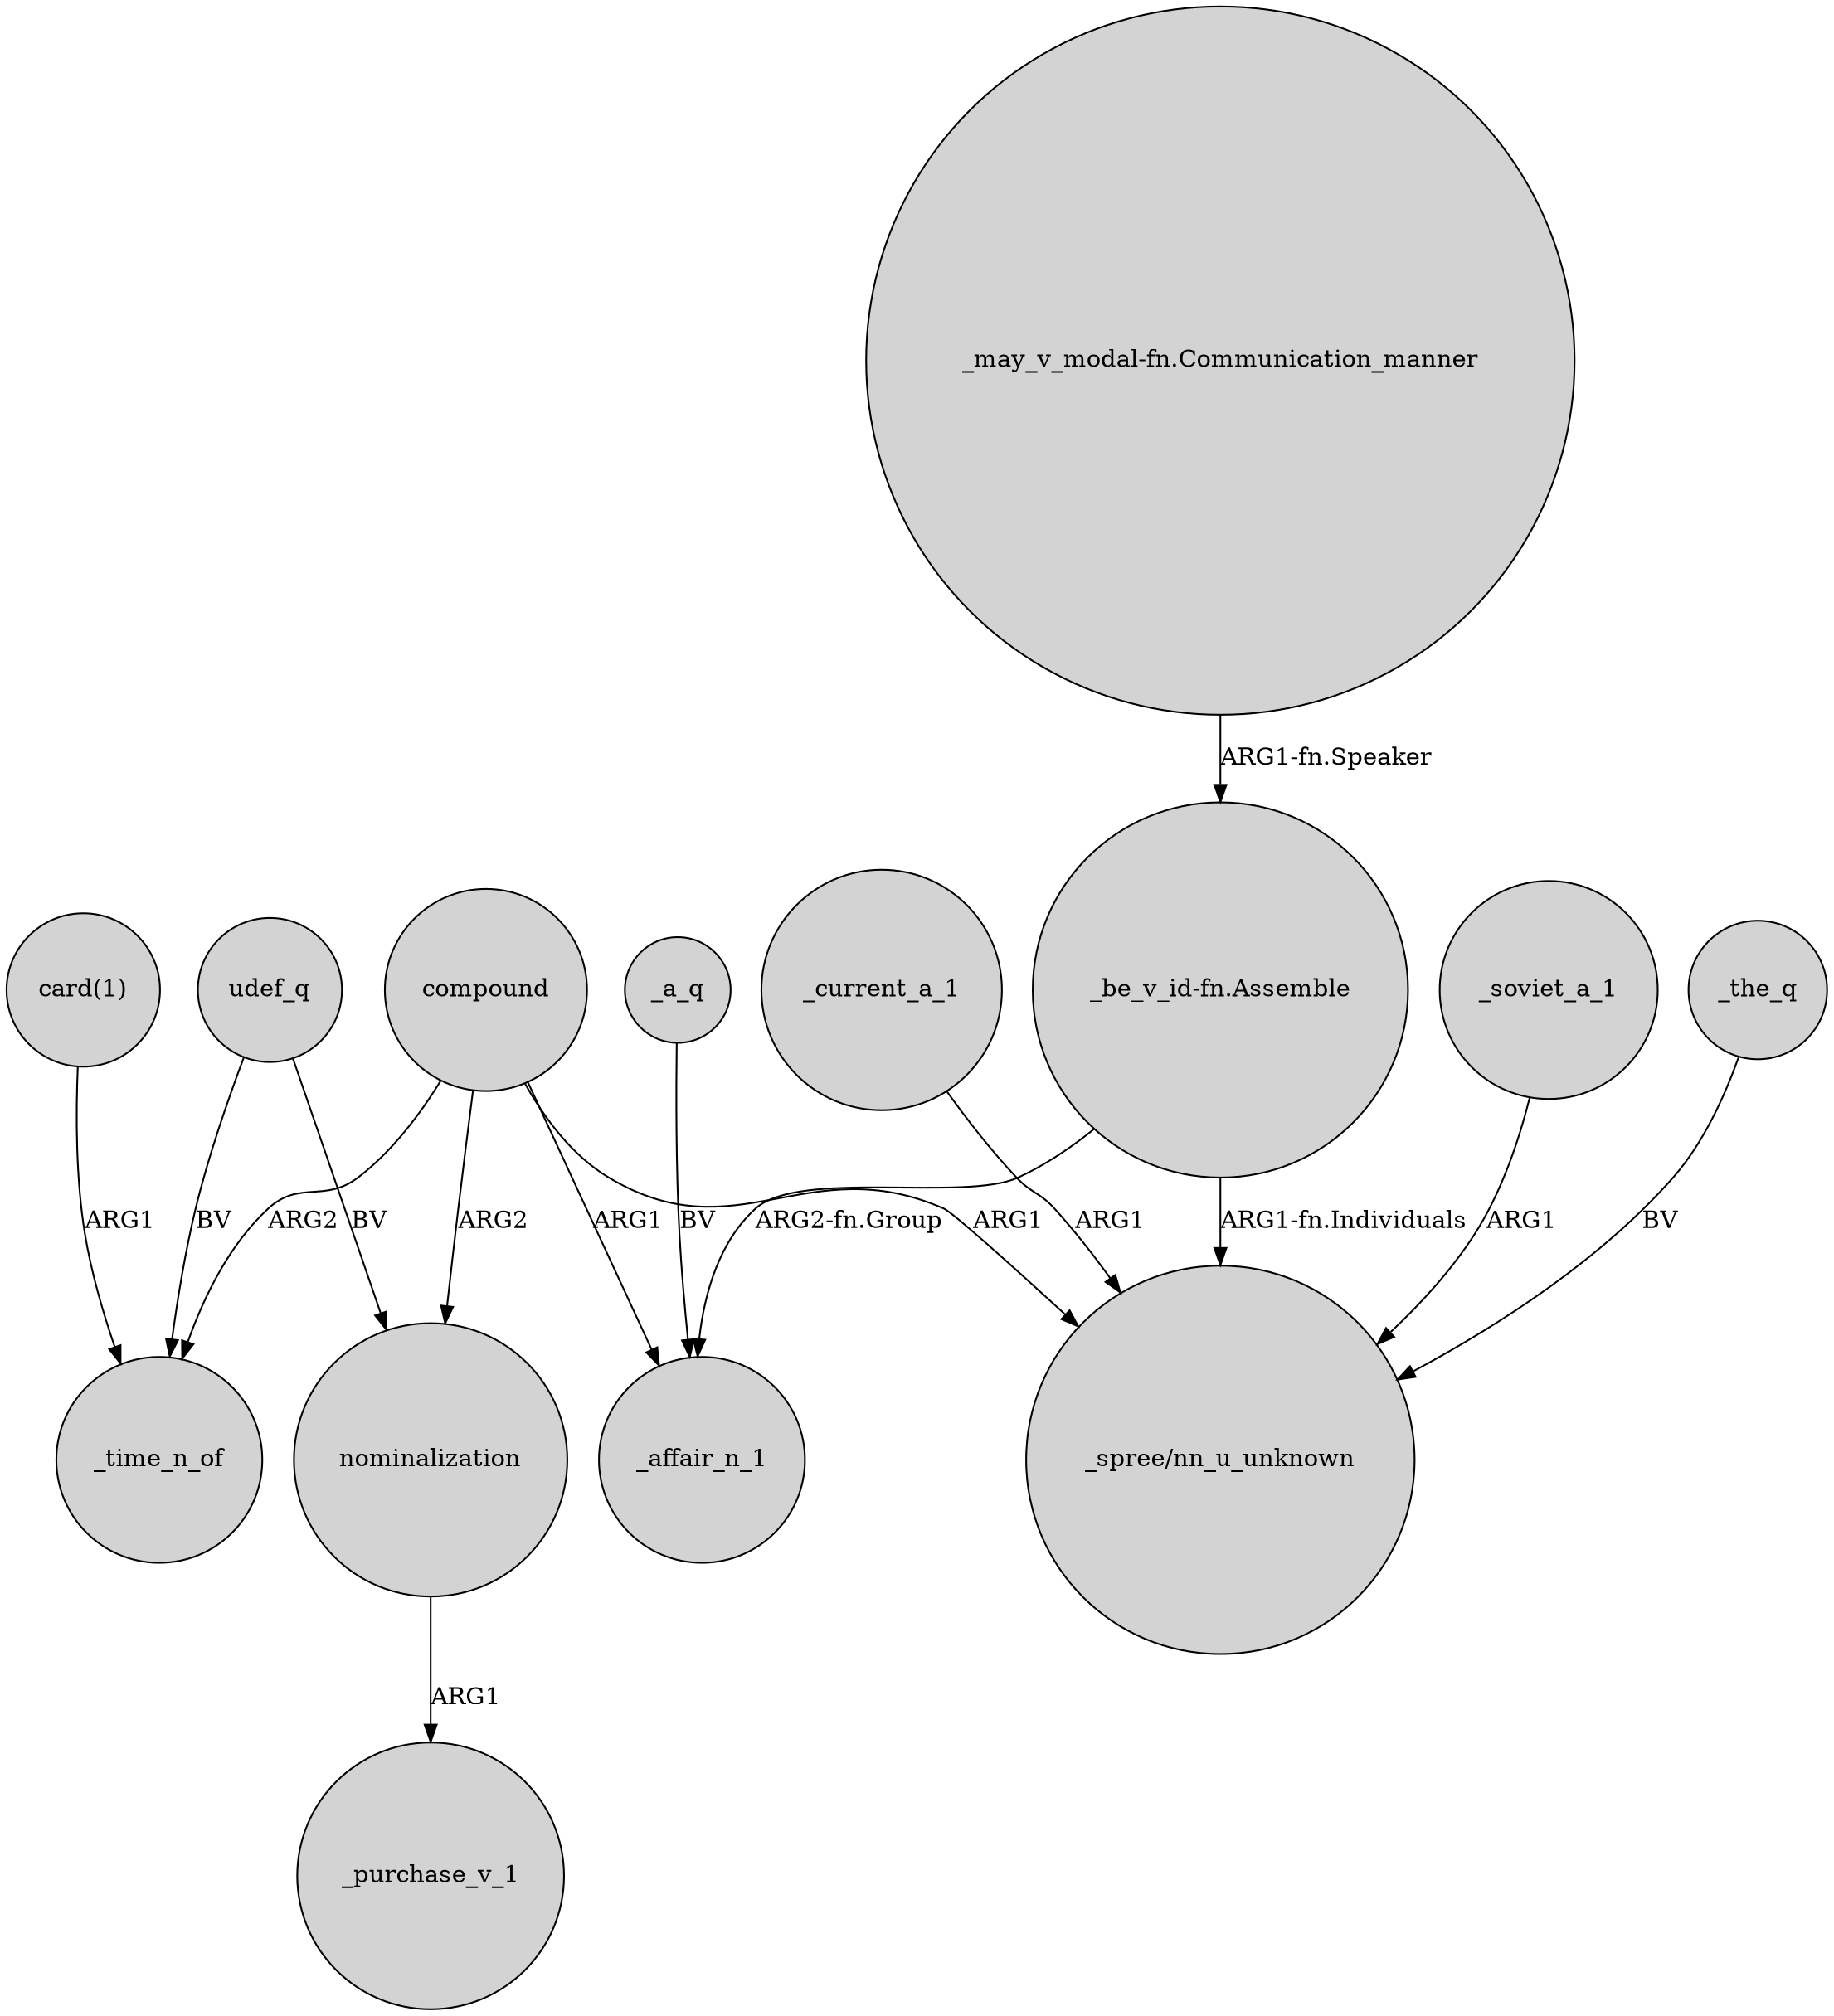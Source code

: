 digraph {
	node [shape=circle style=filled]
	nominalization -> _purchase_v_1 [label=ARG1]
	compound -> "_spree/nn_u_unknown" [label=ARG1]
	_the_q -> "_spree/nn_u_unknown" [label=BV]
	_a_q -> _affair_n_1 [label=BV]
	udef_q -> _time_n_of [label=BV]
	"_may_v_modal-fn.Communication_manner" -> "_be_v_id-fn.Assemble" [label="ARG1-fn.Speaker"]
	_current_a_1 -> "_spree/nn_u_unknown" [label=ARG1]
	compound -> _affair_n_1 [label=ARG1]
	"_be_v_id-fn.Assemble" -> "_spree/nn_u_unknown" [label="ARG1-fn.Individuals"]
	compound -> nominalization [label=ARG2]
	"_be_v_id-fn.Assemble" -> _affair_n_1 [label="ARG2-fn.Group"]
	compound -> _time_n_of [label=ARG2]
	"card(1)" -> _time_n_of [label=ARG1]
	_soviet_a_1 -> "_spree/nn_u_unknown" [label=ARG1]
	udef_q -> nominalization [label=BV]
}
